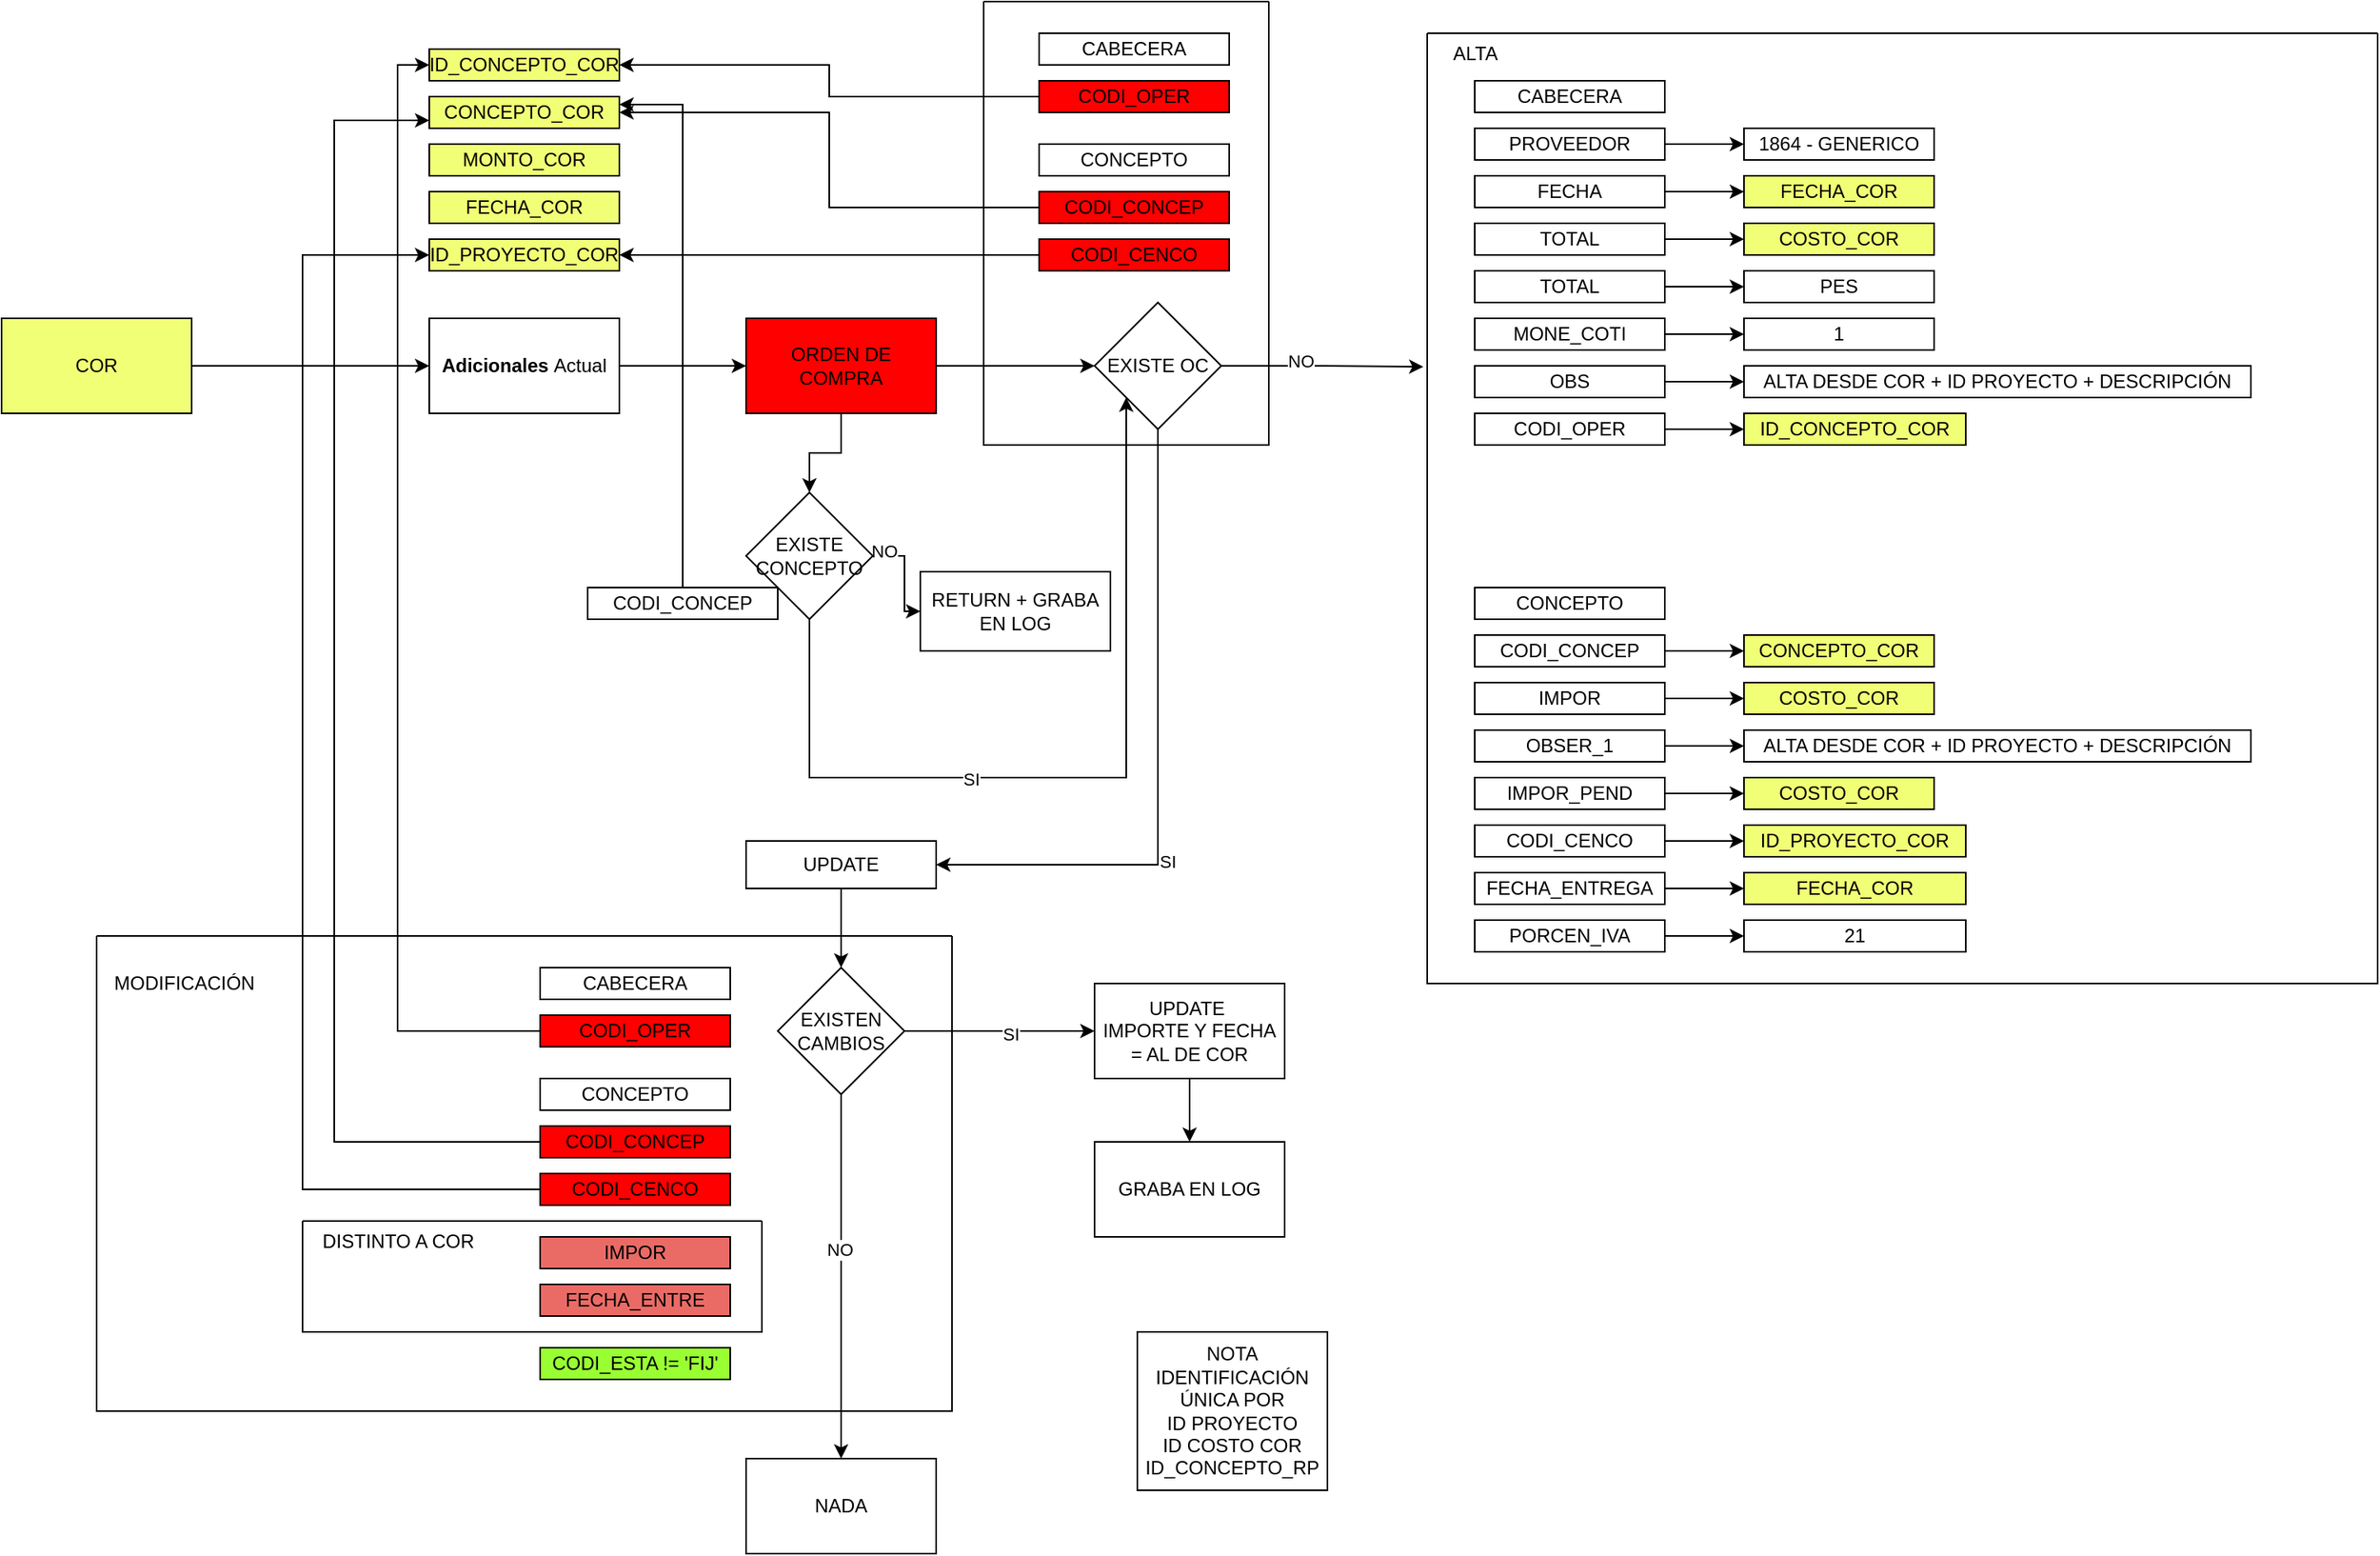 <mxfile version="28.0.4">
  <diagram name="Página-1" id="r7l1u3RDz2-4YHDlYDC-">
    <mxGraphModel dx="3389" dy="1124" grid="1" gridSize="10" guides="1" tooltips="1" connect="1" arrows="1" fold="1" page="1" pageScale="1" pageWidth="827" pageHeight="1169" math="0" shadow="0">
      <root>
        <mxCell id="0" />
        <mxCell id="1" parent="0" />
        <mxCell id="SwZLDfp5_8P3MuFKGHGy-4" style="edgeStyle=orthogonalEdgeStyle;rounded=0;orthogonalLoop=1;jettySize=auto;html=1;entryX=0;entryY=0.5;entryDx=0;entryDy=0;" parent="1" source="SwZLDfp5_8P3MuFKGHGy-1" target="SwZLDfp5_8P3MuFKGHGy-3" edge="1">
          <mxGeometry relative="1" as="geometry" />
        </mxCell>
        <mxCell id="SwZLDfp5_8P3MuFKGHGy-1" value="COR" style="rounded=0;whiteSpace=wrap;html=1;fillColor=#F1FF76;" parent="1" vertex="1">
          <mxGeometry x="-10" y="230" width="120" height="60" as="geometry" />
        </mxCell>
        <mxCell id="SwZLDfp5_8P3MuFKGHGy-7" value="" style="edgeStyle=orthogonalEdgeStyle;rounded=0;orthogonalLoop=1;jettySize=auto;html=1;" parent="1" source="SwZLDfp5_8P3MuFKGHGy-3" target="SwZLDfp5_8P3MuFKGHGy-6" edge="1">
          <mxGeometry relative="1" as="geometry" />
        </mxCell>
        <mxCell id="SwZLDfp5_8P3MuFKGHGy-3" value="&lt;b&gt;Adicionales &lt;/b&gt;Actual" style="rounded=0;whiteSpace=wrap;html=1;" parent="1" vertex="1">
          <mxGeometry x="260" y="230" width="120" height="60" as="geometry" />
        </mxCell>
        <mxCell id="SwZLDfp5_8P3MuFKGHGy-61" style="edgeStyle=orthogonalEdgeStyle;rounded=0;orthogonalLoop=1;jettySize=auto;html=1;entryX=0;entryY=0.5;entryDx=0;entryDy=0;" parent="1" source="SwZLDfp5_8P3MuFKGHGy-6" target="SwZLDfp5_8P3MuFKGHGy-59" edge="1">
          <mxGeometry relative="1" as="geometry" />
        </mxCell>
        <mxCell id="jN8AnCJxJru1DZ8q2IyR-13" style="edgeStyle=orthogonalEdgeStyle;rounded=0;orthogonalLoop=1;jettySize=auto;html=1;entryX=0.5;entryY=0;entryDx=0;entryDy=0;" edge="1" parent="1" source="SwZLDfp5_8P3MuFKGHGy-6" target="jN8AnCJxJru1DZ8q2IyR-4">
          <mxGeometry relative="1" as="geometry" />
        </mxCell>
        <mxCell id="SwZLDfp5_8P3MuFKGHGy-6" value="ORDEN DE COMPRA" style="whiteSpace=wrap;html=1;rounded=0;fillColor=#FF0000;" parent="1" vertex="1">
          <mxGeometry x="460" y="230" width="120" height="60" as="geometry" />
        </mxCell>
        <mxCell id="SwZLDfp5_8P3MuFKGHGy-8" value="CONCEPTO_COR" style="rounded=0;whiteSpace=wrap;html=1;fillColor=#F1FF76;" parent="1" vertex="1">
          <mxGeometry x="260" y="90" width="120" height="20" as="geometry" />
        </mxCell>
        <mxCell id="SwZLDfp5_8P3MuFKGHGy-9" value="ID_CONCEPTO_COR" style="rounded=0;whiteSpace=wrap;html=1;fillColor=#F1FF76;" parent="1" vertex="1">
          <mxGeometry x="260" y="60" width="120" height="20" as="geometry" />
        </mxCell>
        <mxCell id="SwZLDfp5_8P3MuFKGHGy-10" value="MONTO_COR" style="rounded=0;whiteSpace=wrap;html=1;fillColor=#F1FF76;" parent="1" vertex="1">
          <mxGeometry x="260" y="120" width="120" height="20" as="geometry" />
        </mxCell>
        <mxCell id="SwZLDfp5_8P3MuFKGHGy-11" value="FECHA_COR" style="rounded=0;whiteSpace=wrap;html=1;fillColor=#F1FF76;" parent="1" vertex="1">
          <mxGeometry x="260" y="150" width="120" height="20" as="geometry" />
        </mxCell>
        <mxCell id="SwZLDfp5_8P3MuFKGHGy-12" value="CABECERA" style="rounded=0;whiteSpace=wrap;html=1;" parent="1" vertex="1">
          <mxGeometry x="920" y="80" width="120" height="20" as="geometry" />
        </mxCell>
        <mxCell id="SwZLDfp5_8P3MuFKGHGy-14" style="edgeStyle=orthogonalEdgeStyle;rounded=0;orthogonalLoop=1;jettySize=auto;html=1;entryX=0;entryY=0.5;entryDx=0;entryDy=0;" parent="1" source="SwZLDfp5_8P3MuFKGHGy-15" target="SwZLDfp5_8P3MuFKGHGy-16" edge="1">
          <mxGeometry relative="1" as="geometry" />
        </mxCell>
        <mxCell id="SwZLDfp5_8P3MuFKGHGy-15" value="PROVEEDOR" style="rounded=0;whiteSpace=wrap;html=1;" parent="1" vertex="1">
          <mxGeometry x="920" y="110" width="120" height="20" as="geometry" />
        </mxCell>
        <mxCell id="SwZLDfp5_8P3MuFKGHGy-16" value="1864 - GENERICO" style="rounded=0;whiteSpace=wrap;html=1;" parent="1" vertex="1">
          <mxGeometry x="1090" y="110" width="120" height="20" as="geometry" />
        </mxCell>
        <mxCell id="SwZLDfp5_8P3MuFKGHGy-17" style="edgeStyle=orthogonalEdgeStyle;rounded=0;orthogonalLoop=1;jettySize=auto;html=1;entryX=0;entryY=0.5;entryDx=0;entryDy=0;" parent="1" source="SwZLDfp5_8P3MuFKGHGy-18" target="SwZLDfp5_8P3MuFKGHGy-19" edge="1">
          <mxGeometry relative="1" as="geometry" />
        </mxCell>
        <mxCell id="SwZLDfp5_8P3MuFKGHGy-18" value="FECHA" style="rounded=0;whiteSpace=wrap;html=1;" parent="1" vertex="1">
          <mxGeometry x="920" y="140" width="120" height="20" as="geometry" />
        </mxCell>
        <mxCell id="SwZLDfp5_8P3MuFKGHGy-19" value="FECHA_COR" style="rounded=0;whiteSpace=wrap;html=1;fillColor=#F1FF76;" parent="1" vertex="1">
          <mxGeometry x="1090" y="140" width="120" height="20" as="geometry" />
        </mxCell>
        <mxCell id="SwZLDfp5_8P3MuFKGHGy-20" style="edgeStyle=orthogonalEdgeStyle;rounded=0;orthogonalLoop=1;jettySize=auto;html=1;entryX=0;entryY=0.5;entryDx=0;entryDy=0;" parent="1" source="SwZLDfp5_8P3MuFKGHGy-21" target="SwZLDfp5_8P3MuFKGHGy-22" edge="1">
          <mxGeometry relative="1" as="geometry" />
        </mxCell>
        <mxCell id="SwZLDfp5_8P3MuFKGHGy-21" value="TOTAL" style="rounded=0;whiteSpace=wrap;html=1;" parent="1" vertex="1">
          <mxGeometry x="920" y="170" width="120" height="20" as="geometry" />
        </mxCell>
        <mxCell id="SwZLDfp5_8P3MuFKGHGy-22" value="COSTO_COR" style="rounded=0;whiteSpace=wrap;html=1;fillColor=#F1FF76;" parent="1" vertex="1">
          <mxGeometry x="1090" y="170" width="120" height="20" as="geometry" />
        </mxCell>
        <mxCell id="SwZLDfp5_8P3MuFKGHGy-23" style="edgeStyle=orthogonalEdgeStyle;rounded=0;orthogonalLoop=1;jettySize=auto;html=1;entryX=0;entryY=0.5;entryDx=0;entryDy=0;" parent="1" source="SwZLDfp5_8P3MuFKGHGy-24" target="SwZLDfp5_8P3MuFKGHGy-25" edge="1">
          <mxGeometry relative="1" as="geometry" />
        </mxCell>
        <mxCell id="SwZLDfp5_8P3MuFKGHGy-24" value="TOTAL" style="rounded=0;whiteSpace=wrap;html=1;" parent="1" vertex="1">
          <mxGeometry x="920" y="200" width="120" height="20" as="geometry" />
        </mxCell>
        <mxCell id="SwZLDfp5_8P3MuFKGHGy-25" value="PES" style="rounded=0;whiteSpace=wrap;html=1;" parent="1" vertex="1">
          <mxGeometry x="1090" y="200" width="120" height="20" as="geometry" />
        </mxCell>
        <mxCell id="SwZLDfp5_8P3MuFKGHGy-26" style="edgeStyle=orthogonalEdgeStyle;rounded=0;orthogonalLoop=1;jettySize=auto;html=1;entryX=0;entryY=0.5;entryDx=0;entryDy=0;" parent="1" source="SwZLDfp5_8P3MuFKGHGy-27" target="SwZLDfp5_8P3MuFKGHGy-28" edge="1">
          <mxGeometry relative="1" as="geometry" />
        </mxCell>
        <mxCell id="SwZLDfp5_8P3MuFKGHGy-27" value="MONE_COTI" style="rounded=0;whiteSpace=wrap;html=1;" parent="1" vertex="1">
          <mxGeometry x="920" y="230" width="120" height="20" as="geometry" />
        </mxCell>
        <mxCell id="SwZLDfp5_8P3MuFKGHGy-28" value="1" style="rounded=0;whiteSpace=wrap;html=1;" parent="1" vertex="1">
          <mxGeometry x="1090" y="230" width="120" height="20" as="geometry" />
        </mxCell>
        <mxCell id="SwZLDfp5_8P3MuFKGHGy-29" style="edgeStyle=orthogonalEdgeStyle;rounded=0;orthogonalLoop=1;jettySize=auto;html=1;entryX=0;entryY=0.5;entryDx=0;entryDy=0;" parent="1" source="SwZLDfp5_8P3MuFKGHGy-30" target="SwZLDfp5_8P3MuFKGHGy-31" edge="1">
          <mxGeometry relative="1" as="geometry" />
        </mxCell>
        <mxCell id="SwZLDfp5_8P3MuFKGHGy-30" value="OBS" style="rounded=0;whiteSpace=wrap;html=1;" parent="1" vertex="1">
          <mxGeometry x="920" y="260" width="120" height="20" as="geometry" />
        </mxCell>
        <mxCell id="SwZLDfp5_8P3MuFKGHGy-31" value="ALTA DESDE COR + ID PROYECTO + DESCRIPCIÓN" style="rounded=0;whiteSpace=wrap;html=1;" parent="1" vertex="1">
          <mxGeometry x="1090" y="260" width="320" height="20" as="geometry" />
        </mxCell>
        <mxCell id="SwZLDfp5_8P3MuFKGHGy-53" value="" style="swimlane;startSize=0;" parent="1" vertex="1">
          <mxGeometry x="890" y="50" width="600" height="600" as="geometry" />
        </mxCell>
        <mxCell id="SwZLDfp5_8P3MuFKGHGy-13" value="CONCEPTO" style="rounded=0;whiteSpace=wrap;html=1;" parent="SwZLDfp5_8P3MuFKGHGy-53" vertex="1">
          <mxGeometry x="30" y="350" width="120" height="20" as="geometry" />
        </mxCell>
        <mxCell id="SwZLDfp5_8P3MuFKGHGy-32" style="edgeStyle=orthogonalEdgeStyle;rounded=0;orthogonalLoop=1;jettySize=auto;html=1;entryX=0;entryY=0.5;entryDx=0;entryDy=0;" parent="SwZLDfp5_8P3MuFKGHGy-53" source="SwZLDfp5_8P3MuFKGHGy-33" target="SwZLDfp5_8P3MuFKGHGy-34" edge="1">
          <mxGeometry relative="1" as="geometry" />
        </mxCell>
        <mxCell id="SwZLDfp5_8P3MuFKGHGy-33" value="CODI_CONCEP" style="rounded=0;whiteSpace=wrap;html=1;" parent="SwZLDfp5_8P3MuFKGHGy-53" vertex="1">
          <mxGeometry x="30" y="380" width="120" height="20" as="geometry" />
        </mxCell>
        <mxCell id="SwZLDfp5_8P3MuFKGHGy-34" value="CONCEPTO_COR" style="rounded=0;whiteSpace=wrap;html=1;fillColor=#F1FF76;" parent="SwZLDfp5_8P3MuFKGHGy-53" vertex="1">
          <mxGeometry x="200" y="380" width="120" height="20" as="geometry" />
        </mxCell>
        <mxCell id="SwZLDfp5_8P3MuFKGHGy-35" style="edgeStyle=orthogonalEdgeStyle;rounded=0;orthogonalLoop=1;jettySize=auto;html=1;entryX=0;entryY=0.5;entryDx=0;entryDy=0;" parent="SwZLDfp5_8P3MuFKGHGy-53" source="SwZLDfp5_8P3MuFKGHGy-36" target="SwZLDfp5_8P3MuFKGHGy-37" edge="1">
          <mxGeometry relative="1" as="geometry" />
        </mxCell>
        <mxCell id="SwZLDfp5_8P3MuFKGHGy-36" value="IMPOR" style="rounded=0;whiteSpace=wrap;html=1;" parent="SwZLDfp5_8P3MuFKGHGy-53" vertex="1">
          <mxGeometry x="30" y="410" width="120" height="20" as="geometry" />
        </mxCell>
        <mxCell id="SwZLDfp5_8P3MuFKGHGy-37" value="COSTO_COR" style="rounded=0;whiteSpace=wrap;html=1;fillColor=#F1FF76;" parent="SwZLDfp5_8P3MuFKGHGy-53" vertex="1">
          <mxGeometry x="200" y="410" width="120" height="20" as="geometry" />
        </mxCell>
        <mxCell id="SwZLDfp5_8P3MuFKGHGy-38" style="edgeStyle=orthogonalEdgeStyle;rounded=0;orthogonalLoop=1;jettySize=auto;html=1;entryX=0;entryY=0.5;entryDx=0;entryDy=0;" parent="SwZLDfp5_8P3MuFKGHGy-53" source="SwZLDfp5_8P3MuFKGHGy-39" target="SwZLDfp5_8P3MuFKGHGy-40" edge="1">
          <mxGeometry relative="1" as="geometry" />
        </mxCell>
        <mxCell id="SwZLDfp5_8P3MuFKGHGy-39" value="OBSER_1" style="rounded=0;whiteSpace=wrap;html=1;" parent="SwZLDfp5_8P3MuFKGHGy-53" vertex="1">
          <mxGeometry x="30" y="440" width="120" height="20" as="geometry" />
        </mxCell>
        <mxCell id="SwZLDfp5_8P3MuFKGHGy-40" value="ALTA DESDE COR + ID PROYECTO + DESCRIPCIÓN" style="rounded=0;whiteSpace=wrap;html=1;" parent="SwZLDfp5_8P3MuFKGHGy-53" vertex="1">
          <mxGeometry x="200" y="440" width="320" height="20" as="geometry" />
        </mxCell>
        <mxCell id="SwZLDfp5_8P3MuFKGHGy-41" style="edgeStyle=orthogonalEdgeStyle;rounded=0;orthogonalLoop=1;jettySize=auto;html=1;entryX=0;entryY=0.5;entryDx=0;entryDy=0;" parent="SwZLDfp5_8P3MuFKGHGy-53" source="SwZLDfp5_8P3MuFKGHGy-42" target="SwZLDfp5_8P3MuFKGHGy-43" edge="1">
          <mxGeometry relative="1" as="geometry" />
        </mxCell>
        <mxCell id="SwZLDfp5_8P3MuFKGHGy-42" value="IMPOR_PEND" style="rounded=0;whiteSpace=wrap;html=1;" parent="SwZLDfp5_8P3MuFKGHGy-53" vertex="1">
          <mxGeometry x="30" y="470" width="120" height="20" as="geometry" />
        </mxCell>
        <mxCell id="SwZLDfp5_8P3MuFKGHGy-43" value="COSTO_COR" style="rounded=0;whiteSpace=wrap;html=1;fillColor=#F1FF76;" parent="SwZLDfp5_8P3MuFKGHGy-53" vertex="1">
          <mxGeometry x="200" y="470" width="120" height="20" as="geometry" />
        </mxCell>
        <mxCell id="SwZLDfp5_8P3MuFKGHGy-44" style="edgeStyle=orthogonalEdgeStyle;rounded=0;orthogonalLoop=1;jettySize=auto;html=1;entryX=0;entryY=0.5;entryDx=0;entryDy=0;" parent="SwZLDfp5_8P3MuFKGHGy-53" source="SwZLDfp5_8P3MuFKGHGy-45" target="SwZLDfp5_8P3MuFKGHGy-46" edge="1">
          <mxGeometry relative="1" as="geometry" />
        </mxCell>
        <mxCell id="SwZLDfp5_8P3MuFKGHGy-45" value="CODI_CENCO" style="rounded=0;whiteSpace=wrap;html=1;" parent="SwZLDfp5_8P3MuFKGHGy-53" vertex="1">
          <mxGeometry x="30" y="500" width="120" height="20" as="geometry" />
        </mxCell>
        <mxCell id="SwZLDfp5_8P3MuFKGHGy-46" value="ID_PROYECTO_COR" style="rounded=0;whiteSpace=wrap;html=1;fillColor=#F1FF76;" parent="SwZLDfp5_8P3MuFKGHGy-53" vertex="1">
          <mxGeometry x="200" y="500" width="140" height="20" as="geometry" />
        </mxCell>
        <mxCell id="SwZLDfp5_8P3MuFKGHGy-47" style="edgeStyle=orthogonalEdgeStyle;rounded=0;orthogonalLoop=1;jettySize=auto;html=1;" parent="SwZLDfp5_8P3MuFKGHGy-53" source="SwZLDfp5_8P3MuFKGHGy-48" target="SwZLDfp5_8P3MuFKGHGy-49" edge="1">
          <mxGeometry relative="1" as="geometry" />
        </mxCell>
        <mxCell id="SwZLDfp5_8P3MuFKGHGy-48" value="FECHA_ENTREGA" style="rounded=0;whiteSpace=wrap;html=1;" parent="SwZLDfp5_8P3MuFKGHGy-53" vertex="1">
          <mxGeometry x="30" y="530" width="120" height="20" as="geometry" />
        </mxCell>
        <mxCell id="SwZLDfp5_8P3MuFKGHGy-49" value="FECHA_COR" style="rounded=0;whiteSpace=wrap;html=1;fillColor=#F1FF76;" parent="SwZLDfp5_8P3MuFKGHGy-53" vertex="1">
          <mxGeometry x="200" y="530" width="140" height="20" as="geometry" />
        </mxCell>
        <mxCell id="SwZLDfp5_8P3MuFKGHGy-50" style="edgeStyle=orthogonalEdgeStyle;rounded=0;orthogonalLoop=1;jettySize=auto;html=1;entryX=0;entryY=0.5;entryDx=0;entryDy=0;" parent="SwZLDfp5_8P3MuFKGHGy-53" source="SwZLDfp5_8P3MuFKGHGy-51" target="SwZLDfp5_8P3MuFKGHGy-52" edge="1">
          <mxGeometry relative="1" as="geometry" />
        </mxCell>
        <mxCell id="SwZLDfp5_8P3MuFKGHGy-51" value="PORCEN_IVA" style="rounded=0;whiteSpace=wrap;html=1;" parent="SwZLDfp5_8P3MuFKGHGy-53" vertex="1">
          <mxGeometry x="30" y="560" width="120" height="20" as="geometry" />
        </mxCell>
        <mxCell id="SwZLDfp5_8P3MuFKGHGy-52" value="21" style="rounded=0;whiteSpace=wrap;html=1;" parent="SwZLDfp5_8P3MuFKGHGy-53" vertex="1">
          <mxGeometry x="200" y="560" width="140" height="20" as="geometry" />
        </mxCell>
        <mxCell id="SwZLDfp5_8P3MuFKGHGy-56" style="edgeStyle=orthogonalEdgeStyle;rounded=0;orthogonalLoop=1;jettySize=auto;html=1;entryX=0;entryY=0.5;entryDx=0;entryDy=0;" parent="SwZLDfp5_8P3MuFKGHGy-53" source="SwZLDfp5_8P3MuFKGHGy-54" target="SwZLDfp5_8P3MuFKGHGy-55" edge="1">
          <mxGeometry relative="1" as="geometry" />
        </mxCell>
        <mxCell id="SwZLDfp5_8P3MuFKGHGy-54" value="CODI_OPER" style="rounded=0;whiteSpace=wrap;html=1;" parent="SwZLDfp5_8P3MuFKGHGy-53" vertex="1">
          <mxGeometry x="30" y="240" width="120" height="20" as="geometry" />
        </mxCell>
        <mxCell id="SwZLDfp5_8P3MuFKGHGy-55" value="ID_CONCEPTO_COR" style="rounded=0;whiteSpace=wrap;html=1;fillColor=#F1FF76;" parent="SwZLDfp5_8P3MuFKGHGy-53" vertex="1">
          <mxGeometry x="200" y="240" width="140" height="20" as="geometry" />
        </mxCell>
        <mxCell id="jN8AnCJxJru1DZ8q2IyR-1" style="edgeStyle=orthogonalEdgeStyle;rounded=0;orthogonalLoop=1;jettySize=auto;html=1;entryX=1;entryY=0.5;entryDx=0;entryDy=0;" edge="1" parent="1" source="SwZLDfp5_8P3MuFKGHGy-59" target="SwZLDfp5_8P3MuFKGHGy-80">
          <mxGeometry relative="1" as="geometry">
            <Array as="points">
              <mxPoint x="720" y="575" />
            </Array>
          </mxGeometry>
        </mxCell>
        <mxCell id="jN8AnCJxJru1DZ8q2IyR-2" value="SI" style="edgeLabel;html=1;align=center;verticalAlign=middle;resizable=0;points=[];" vertex="1" connectable="0" parent="jN8AnCJxJru1DZ8q2IyR-1">
          <mxGeometry x="0.313" y="6" relative="1" as="geometry">
            <mxPoint as="offset" />
          </mxGeometry>
        </mxCell>
        <mxCell id="SwZLDfp5_8P3MuFKGHGy-59" value="EXISTE OC" style="rhombus;whiteSpace=wrap;html=1;" parent="1" vertex="1">
          <mxGeometry x="680" y="220" width="80" height="80" as="geometry" />
        </mxCell>
        <mxCell id="SwZLDfp5_8P3MuFKGHGy-62" value="CABECERA" style="rounded=0;whiteSpace=wrap;html=1;" parent="1" vertex="1">
          <mxGeometry x="645" y="50" width="120" height="20" as="geometry" />
        </mxCell>
        <mxCell id="SwZLDfp5_8P3MuFKGHGy-63" value="CONCEPTO" style="rounded=0;whiteSpace=wrap;html=1;" parent="1" vertex="1">
          <mxGeometry x="645" y="120" width="120" height="20" as="geometry" />
        </mxCell>
        <mxCell id="SwZLDfp5_8P3MuFKGHGy-65" style="edgeStyle=orthogonalEdgeStyle;rounded=0;orthogonalLoop=1;jettySize=auto;html=1;entryX=1;entryY=0.5;entryDx=0;entryDy=0;" parent="1" source="SwZLDfp5_8P3MuFKGHGy-64" target="SwZLDfp5_8P3MuFKGHGy-9" edge="1">
          <mxGeometry relative="1" as="geometry" />
        </mxCell>
        <mxCell id="SwZLDfp5_8P3MuFKGHGy-64" value="CODI_OPER" style="rounded=0;whiteSpace=wrap;html=1;fillColor=#FF0000;" parent="1" vertex="1">
          <mxGeometry x="645" y="80" width="120" height="20" as="geometry" />
        </mxCell>
        <mxCell id="SwZLDfp5_8P3MuFKGHGy-67" style="edgeStyle=orthogonalEdgeStyle;rounded=0;orthogonalLoop=1;jettySize=auto;html=1;entryX=1;entryY=0.5;entryDx=0;entryDy=0;" parent="1" source="SwZLDfp5_8P3MuFKGHGy-66" target="SwZLDfp5_8P3MuFKGHGy-8" edge="1">
          <mxGeometry relative="1" as="geometry" />
        </mxCell>
        <mxCell id="SwZLDfp5_8P3MuFKGHGy-66" value="CODI_CONCEP" style="rounded=0;whiteSpace=wrap;html=1;fillColor=#FF0000;" parent="1" vertex="1">
          <mxGeometry x="645" y="150" width="120" height="20" as="geometry" />
        </mxCell>
        <mxCell id="SwZLDfp5_8P3MuFKGHGy-70" style="edgeStyle=orthogonalEdgeStyle;rounded=0;orthogonalLoop=1;jettySize=auto;html=1;entryX=1;entryY=0.5;entryDx=0;entryDy=0;" parent="1" source="SwZLDfp5_8P3MuFKGHGy-68" target="SwZLDfp5_8P3MuFKGHGy-69" edge="1">
          <mxGeometry relative="1" as="geometry" />
        </mxCell>
        <mxCell id="SwZLDfp5_8P3MuFKGHGy-68" value="CODI_CENCO" style="rounded=0;whiteSpace=wrap;html=1;fillColor=#FF0000;" parent="1" vertex="1">
          <mxGeometry x="645" y="180" width="120" height="20" as="geometry" />
        </mxCell>
        <mxCell id="SwZLDfp5_8P3MuFKGHGy-69" value="ID_PROYECTO_COR" style="rounded=0;whiteSpace=wrap;html=1;fillColor=#F1FF76;" parent="1" vertex="1">
          <mxGeometry x="260" y="180" width="120" height="20" as="geometry" />
        </mxCell>
        <mxCell id="SwZLDfp5_8P3MuFKGHGy-72" style="edgeStyle=orthogonalEdgeStyle;rounded=0;orthogonalLoop=1;jettySize=auto;html=1;entryX=-0.004;entryY=0.351;entryDx=0;entryDy=0;entryPerimeter=0;" parent="1" source="SwZLDfp5_8P3MuFKGHGy-59" target="SwZLDfp5_8P3MuFKGHGy-53" edge="1">
          <mxGeometry relative="1" as="geometry" />
        </mxCell>
        <mxCell id="SwZLDfp5_8P3MuFKGHGy-73" value="NO" style="edgeLabel;html=1;align=center;verticalAlign=middle;resizable=0;points=[];" parent="SwZLDfp5_8P3MuFKGHGy-72" vertex="1" connectable="0">
          <mxGeometry x="-0.238" y="3" relative="1" as="geometry">
            <mxPoint x="1" as="offset" />
          </mxGeometry>
        </mxCell>
        <mxCell id="SwZLDfp5_8P3MuFKGHGy-109" style="edgeStyle=orthogonalEdgeStyle;rounded=0;orthogonalLoop=1;jettySize=auto;html=1;entryX=0;entryY=0.5;entryDx=0;entryDy=0;" parent="1" source="SwZLDfp5_8P3MuFKGHGy-77" target="SwZLDfp5_8P3MuFKGHGy-108" edge="1">
          <mxGeometry relative="1" as="geometry" />
        </mxCell>
        <mxCell id="SwZLDfp5_8P3MuFKGHGy-110" value="SI" style="edgeLabel;html=1;align=center;verticalAlign=middle;resizable=0;points=[];" parent="SwZLDfp5_8P3MuFKGHGy-109" vertex="1" connectable="0">
          <mxGeometry x="0.131" y="-2" relative="1" as="geometry">
            <mxPoint x="-1" as="offset" />
          </mxGeometry>
        </mxCell>
        <mxCell id="SwZLDfp5_8P3MuFKGHGy-116" value="" style="edgeStyle=orthogonalEdgeStyle;rounded=0;orthogonalLoop=1;jettySize=auto;html=1;" parent="1" source="SwZLDfp5_8P3MuFKGHGy-77" target="SwZLDfp5_8P3MuFKGHGy-115" edge="1">
          <mxGeometry relative="1" as="geometry" />
        </mxCell>
        <mxCell id="SwZLDfp5_8P3MuFKGHGy-117" value="NO" style="edgeLabel;html=1;align=center;verticalAlign=middle;resizable=0;points=[];" parent="SwZLDfp5_8P3MuFKGHGy-116" vertex="1" connectable="0">
          <mxGeometry x="-0.147" y="-1" relative="1" as="geometry">
            <mxPoint as="offset" />
          </mxGeometry>
        </mxCell>
        <mxCell id="SwZLDfp5_8P3MuFKGHGy-77" value="EXISTEN CAMBIOS" style="rhombus;whiteSpace=wrap;html=1;" parent="1" vertex="1">
          <mxGeometry x="480" y="640" width="80" height="80" as="geometry" />
        </mxCell>
        <mxCell id="SwZLDfp5_8P3MuFKGHGy-82" style="edgeStyle=orthogonalEdgeStyle;rounded=0;orthogonalLoop=1;jettySize=auto;html=1;entryX=0.5;entryY=0;entryDx=0;entryDy=0;" parent="1" source="SwZLDfp5_8P3MuFKGHGy-80" target="SwZLDfp5_8P3MuFKGHGy-77" edge="1">
          <mxGeometry relative="1" as="geometry" />
        </mxCell>
        <mxCell id="SwZLDfp5_8P3MuFKGHGy-80" value="UPDATE" style="rounded=0;whiteSpace=wrap;html=1;" parent="1" vertex="1">
          <mxGeometry x="460" y="560" width="120" height="30" as="geometry" />
        </mxCell>
        <mxCell id="SwZLDfp5_8P3MuFKGHGy-83" value="CABECERA" style="rounded=0;whiteSpace=wrap;html=1;" parent="1" vertex="1">
          <mxGeometry x="330" y="640" width="120" height="20" as="geometry" />
        </mxCell>
        <mxCell id="SwZLDfp5_8P3MuFKGHGy-84" value="CONCEPTO" style="rounded=0;whiteSpace=wrap;html=1;" parent="1" vertex="1">
          <mxGeometry x="330" y="710" width="120" height="20" as="geometry" />
        </mxCell>
        <mxCell id="SwZLDfp5_8P3MuFKGHGy-89" style="edgeStyle=orthogonalEdgeStyle;rounded=0;orthogonalLoop=1;jettySize=auto;html=1;entryX=0;entryY=0.5;entryDx=0;entryDy=0;" parent="1" source="SwZLDfp5_8P3MuFKGHGy-85" target="SwZLDfp5_8P3MuFKGHGy-9" edge="1">
          <mxGeometry relative="1" as="geometry">
            <Array as="points">
              <mxPoint x="240" y="680" />
              <mxPoint x="240" y="70" />
            </Array>
          </mxGeometry>
        </mxCell>
        <mxCell id="SwZLDfp5_8P3MuFKGHGy-85" value="CODI_OPER" style="rounded=0;whiteSpace=wrap;html=1;fillColor=#FF0000;" parent="1" vertex="1">
          <mxGeometry x="330" y="670" width="120" height="20" as="geometry" />
        </mxCell>
        <mxCell id="SwZLDfp5_8P3MuFKGHGy-90" style="edgeStyle=orthogonalEdgeStyle;rounded=0;orthogonalLoop=1;jettySize=auto;html=1;entryX=0;entryY=0.75;entryDx=0;entryDy=0;" parent="1" source="SwZLDfp5_8P3MuFKGHGy-86" target="SwZLDfp5_8P3MuFKGHGy-8" edge="1">
          <mxGeometry relative="1" as="geometry">
            <Array as="points">
              <mxPoint x="200" y="750" />
              <mxPoint x="200" y="105" />
            </Array>
          </mxGeometry>
        </mxCell>
        <mxCell id="SwZLDfp5_8P3MuFKGHGy-86" value="CODI_CONCEP" style="rounded=0;whiteSpace=wrap;html=1;fillColor=#FF0000;" parent="1" vertex="1">
          <mxGeometry x="330" y="740" width="120" height="20" as="geometry" />
        </mxCell>
        <mxCell id="SwZLDfp5_8P3MuFKGHGy-91" style="edgeStyle=orthogonalEdgeStyle;rounded=0;orthogonalLoop=1;jettySize=auto;html=1;entryX=0;entryY=0.5;entryDx=0;entryDy=0;" parent="1" source="SwZLDfp5_8P3MuFKGHGy-87" target="SwZLDfp5_8P3MuFKGHGy-69" edge="1">
          <mxGeometry relative="1" as="geometry">
            <Array as="points">
              <mxPoint x="180" y="780" />
              <mxPoint x="180" y="190" />
            </Array>
          </mxGeometry>
        </mxCell>
        <mxCell id="SwZLDfp5_8P3MuFKGHGy-87" value="CODI_CENCO" style="rounded=0;whiteSpace=wrap;html=1;fillColor=#FF0000;" parent="1" vertex="1">
          <mxGeometry x="330" y="770" width="120" height="20" as="geometry" />
        </mxCell>
        <mxCell id="SwZLDfp5_8P3MuFKGHGy-92" value="IMPOR" style="rounded=0;whiteSpace=wrap;html=1;fillColor=#EA6B66;" parent="1" vertex="1">
          <mxGeometry x="330" y="810" width="120" height="20" as="geometry" />
        </mxCell>
        <mxCell id="SwZLDfp5_8P3MuFKGHGy-93" value="FECHA_ENTRE" style="rounded=0;whiteSpace=wrap;html=1;fillColor=#EA6B66;" parent="1" vertex="1">
          <mxGeometry x="330" y="840" width="120" height="20" as="geometry" />
        </mxCell>
        <mxCell id="SwZLDfp5_8P3MuFKGHGy-94" value="CODI_ESTA != &#39;FIJ&#39;" style="rounded=0;whiteSpace=wrap;html=1;fillColor=#99FF33;" parent="1" vertex="1">
          <mxGeometry x="330" y="880" width="120" height="20" as="geometry" />
        </mxCell>
        <mxCell id="SwZLDfp5_8P3MuFKGHGy-99" value="" style="swimlane;startSize=0;" parent="1" vertex="1">
          <mxGeometry x="180" y="800" width="290" height="70" as="geometry" />
        </mxCell>
        <mxCell id="SwZLDfp5_8P3MuFKGHGy-100" value="DISTINTO A COR" style="text;html=1;align=center;verticalAlign=middle;resizable=0;points=[];autosize=1;strokeColor=none;fillColor=none;" parent="1" vertex="1">
          <mxGeometry x="180" y="798" width="120" height="30" as="geometry" />
        </mxCell>
        <mxCell id="SwZLDfp5_8P3MuFKGHGy-101" value="" style="swimlane;startSize=0;" parent="1" vertex="1">
          <mxGeometry x="610" y="30" width="180" height="280" as="geometry" />
        </mxCell>
        <mxCell id="SwZLDfp5_8P3MuFKGHGy-102" value="ALTA" style="text;html=1;align=center;verticalAlign=middle;resizable=0;points=[];autosize=1;strokeColor=none;fillColor=none;" parent="1" vertex="1">
          <mxGeometry x="895" y="48" width="50" height="30" as="geometry" />
        </mxCell>
        <mxCell id="SwZLDfp5_8P3MuFKGHGy-104" value="" style="swimlane;startSize=0;" parent="1" vertex="1">
          <mxGeometry x="50" y="620" width="540" height="300" as="geometry" />
        </mxCell>
        <mxCell id="SwZLDfp5_8P3MuFKGHGy-118" value="MODIFICACIÓN" style="text;html=1;align=center;verticalAlign=middle;resizable=0;points=[];autosize=1;strokeColor=none;fillColor=none;" parent="SwZLDfp5_8P3MuFKGHGy-104" vertex="1">
          <mxGeometry y="15" width="110" height="30" as="geometry" />
        </mxCell>
        <mxCell id="SwZLDfp5_8P3MuFKGHGy-114" value="" style="edgeStyle=orthogonalEdgeStyle;rounded=0;orthogonalLoop=1;jettySize=auto;html=1;" parent="1" source="SwZLDfp5_8P3MuFKGHGy-108" target="SwZLDfp5_8P3MuFKGHGy-113" edge="1">
          <mxGeometry relative="1" as="geometry" />
        </mxCell>
        <mxCell id="SwZLDfp5_8P3MuFKGHGy-108" value="UPDATE&amp;nbsp;&lt;div&gt;IMPORTE Y FECHA = AL DE COR&lt;/div&gt;" style="rounded=0;whiteSpace=wrap;html=1;" parent="1" vertex="1">
          <mxGeometry x="680" y="650" width="120" height="60" as="geometry" />
        </mxCell>
        <mxCell id="SwZLDfp5_8P3MuFKGHGy-113" value="GRABA EN LOG" style="whiteSpace=wrap;html=1;rounded=0;" parent="1" vertex="1">
          <mxGeometry x="680" y="750" width="120" height="60" as="geometry" />
        </mxCell>
        <mxCell id="SwZLDfp5_8P3MuFKGHGy-115" value="NADA" style="whiteSpace=wrap;html=1;" parent="1" vertex="1">
          <mxGeometry x="460" y="950" width="120" height="60" as="geometry" />
        </mxCell>
        <mxCell id="jN8AnCJxJru1DZ8q2IyR-3" value="&lt;div&gt;NOTA&lt;/div&gt;IDENTIFICACIÓN ÚNICA POR&lt;div&gt;ID PROYECTO&lt;/div&gt;&lt;div&gt;ID COSTO COR&lt;/div&gt;&lt;div&gt;ID_CONCEPTO_RP&lt;/div&gt;" style="whiteSpace=wrap;html=1;" vertex="1" parent="1">
          <mxGeometry x="707" y="870" width="120" height="100" as="geometry" />
        </mxCell>
        <mxCell id="jN8AnCJxJru1DZ8q2IyR-7" style="edgeStyle=orthogonalEdgeStyle;rounded=0;orthogonalLoop=1;jettySize=auto;html=1;entryX=0;entryY=0.5;entryDx=0;entryDy=0;" edge="1" parent="1" source="jN8AnCJxJru1DZ8q2IyR-4" target="jN8AnCJxJru1DZ8q2IyR-6">
          <mxGeometry relative="1" as="geometry" />
        </mxCell>
        <mxCell id="jN8AnCJxJru1DZ8q2IyR-8" value="NO" style="edgeLabel;html=1;align=center;verticalAlign=middle;resizable=0;points=[];" vertex="1" connectable="0" parent="jN8AnCJxJru1DZ8q2IyR-7">
          <mxGeometry x="-0.76" y="3" relative="1" as="geometry">
            <mxPoint x="-1" as="offset" />
          </mxGeometry>
        </mxCell>
        <mxCell id="jN8AnCJxJru1DZ8q2IyR-9" style="edgeStyle=orthogonalEdgeStyle;rounded=0;orthogonalLoop=1;jettySize=auto;html=1;entryX=0;entryY=1;entryDx=0;entryDy=0;" edge="1" parent="1" source="jN8AnCJxJru1DZ8q2IyR-4" target="SwZLDfp5_8P3MuFKGHGy-59">
          <mxGeometry relative="1" as="geometry">
            <Array as="points">
              <mxPoint x="500" y="520" />
              <mxPoint x="700" y="520" />
            </Array>
          </mxGeometry>
        </mxCell>
        <mxCell id="jN8AnCJxJru1DZ8q2IyR-10" value="SI" style="edgeLabel;html=1;align=center;verticalAlign=middle;resizable=0;points=[];" vertex="1" connectable="0" parent="jN8AnCJxJru1DZ8q2IyR-9">
          <mxGeometry x="-0.249" y="-1" relative="1" as="geometry">
            <mxPoint x="-1" as="offset" />
          </mxGeometry>
        </mxCell>
        <mxCell id="jN8AnCJxJru1DZ8q2IyR-4" value="EXISTE CONCEPTO" style="rhombus;whiteSpace=wrap;html=1;" vertex="1" parent="1">
          <mxGeometry x="460" y="340" width="80" height="80" as="geometry" />
        </mxCell>
        <mxCell id="jN8AnCJxJru1DZ8q2IyR-6" value="RETURN + GRABA EN LOG" style="rounded=0;whiteSpace=wrap;html=1;" vertex="1" parent="1">
          <mxGeometry x="570" y="390" width="120" height="50" as="geometry" />
        </mxCell>
        <mxCell id="jN8AnCJxJru1DZ8q2IyR-12" style="edgeStyle=orthogonalEdgeStyle;rounded=0;orthogonalLoop=1;jettySize=auto;html=1;entryX=1;entryY=0.25;entryDx=0;entryDy=0;" edge="1" parent="1" source="jN8AnCJxJru1DZ8q2IyR-11" target="SwZLDfp5_8P3MuFKGHGy-8">
          <mxGeometry relative="1" as="geometry" />
        </mxCell>
        <mxCell id="jN8AnCJxJru1DZ8q2IyR-11" value="CODI_CONCEP" style="whiteSpace=wrap;html=1;" vertex="1" parent="1">
          <mxGeometry x="360" y="400" width="120" height="20" as="geometry" />
        </mxCell>
      </root>
    </mxGraphModel>
  </diagram>
</mxfile>

